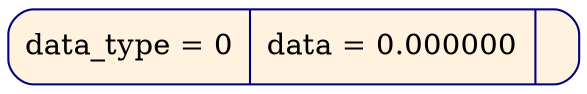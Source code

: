 digraph
{
node [shape = Mrecord, color  = "navy", style = "filled"];
node0x623000000288[label = " data_type = 0 | data = 0.000000 | ", fillcolor = "#fff3e0", rank = 0];
}
